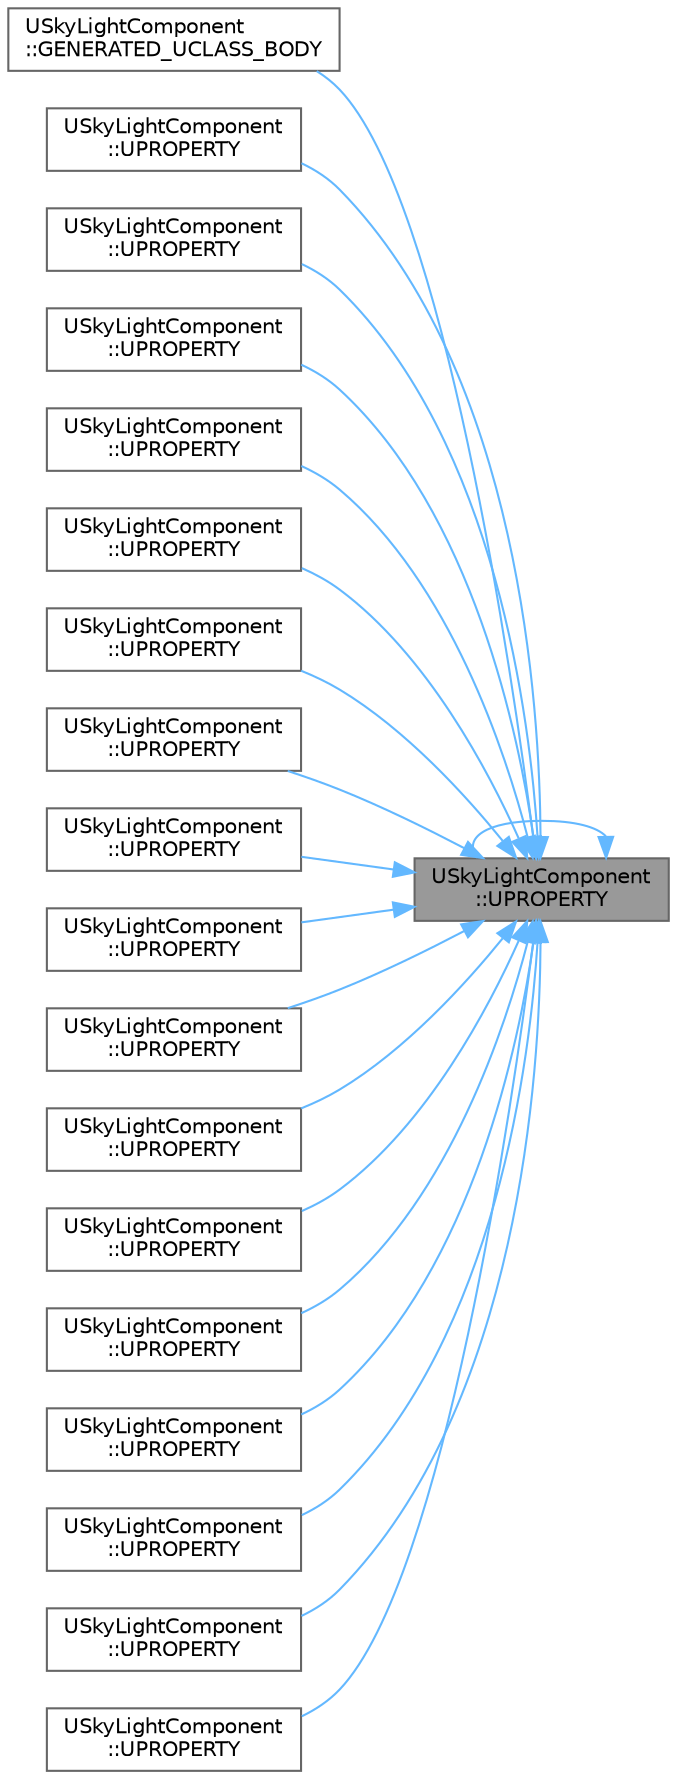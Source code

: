 digraph "USkyLightComponent::UPROPERTY"
{
 // INTERACTIVE_SVG=YES
 // LATEX_PDF_SIZE
  bgcolor="transparent";
  edge [fontname=Helvetica,fontsize=10,labelfontname=Helvetica,labelfontsize=10];
  node [fontname=Helvetica,fontsize=10,shape=box,height=0.2,width=0.4];
  rankdir="RL";
  Node1 [id="Node000001",label="USkyLightComponent\l::UPROPERTY",height=0.2,width=0.4,color="gray40", fillcolor="grey60", style="filled", fontcolor="black",tooltip="Indicates where to get the light contribution from."];
  Node1 -> Node2 [id="edge1_Node000001_Node000002",dir="back",color="steelblue1",style="solid",tooltip=" "];
  Node2 [id="Node000002",label="USkyLightComponent\l::GENERATED_UCLASS_BODY",height=0.2,width=0.4,color="grey40", fillcolor="white", style="filled",URL="$d5/d39/classUSkyLightComponent.html#a76e0ffc30de54f51bd3bb04b5598fe5f",tooltip="When enabled, the sky will be captured and convolved to achieve dynamic diffuse and specular environm..."];
  Node1 -> Node3 [id="edge2_Node000001_Node000003",dir="back",color="steelblue1",style="solid",tooltip=" "];
  Node3 [id="Node000003",label="USkyLightComponent\l::UPROPERTY",height=0.2,width=0.4,color="grey40", fillcolor="white", style="filled",URL="$d5/d39/classUSkyLightComponent.html#ae9104823387a4a9d26dbf578c827e5c1",tooltip="Only capture emissive materials."];
  Node1 -> Node4 [id="edge3_Node000001_Node000004",dir="back",color="steelblue1",style="solid",tooltip=" "];
  Node4 [id="Node000004",label="USkyLightComponent\l::UPROPERTY",height=0.2,width=0.4,color="grey40", fillcolor="white", style="filled",URL="$d5/d39/classUSkyLightComponent.html#a131e9e67ee73cf425d7dd87d5ece6374",tooltip="Tint color on occluded areas, artistic control."];
  Node1 -> Node5 [id="edge4_Node000001_Node000005",dir="back",color="steelblue1",style="solid",tooltip=" "];
  Node5 [id="Node000005",label="USkyLightComponent\l::UPROPERTY",height=0.2,width=0.4,color="grey40", fillcolor="white", style="filled",URL="$d5/d39/classUSkyLightComponent.html#a77c3cc1a9603ce98b879b915ec6221fc",tooltip=" "];
  Node1 -> Node6 [id="edge5_Node000001_Node000006",dir="back",color="steelblue1",style="solid",tooltip=" "];
  Node6 [id="Node000006",label="USkyLightComponent\l::UPROPERTY",height=0.2,width=0.4,color="grey40", fillcolor="white", style="filled",URL="$d5/d39/classUSkyLightComponent.html#abf26399e1612de7bb0c525b871518c19",tooltip="Distance from the sky light at which any geometry should be treated as part of the sky."];
  Node1 -> Node7 [id="edge6_Node000001_Node000007",dir="back",color="steelblue1",style="solid",tooltip=" "];
  Node7 [id="Node000007",label="USkyLightComponent\l::UPROPERTY",height=0.2,width=0.4,color="grey40", fillcolor="white", style="filled",URL="$d5/d39/classUSkyLightComponent.html#a5d556430a013db9459058278c022c912",tooltip="Maximum resolution for the very top processed cubemap mip."];
  Node1 -> Node8 [id="edge7_Node000001_Node000008",dir="back",color="steelblue1",style="solid",tooltip=" "];
  Node8 [id="Node000008",label="USkyLightComponent\l::UPROPERTY",height=0.2,width=0.4,color="grey40", fillcolor="white", style="filled",URL="$d5/d39/classUSkyLightComponent.html#a3e904e81417efc2634f8014e2c58c7f4",tooltip="Controls how occlusion from Distance Field Ambient Occlusion is combined with Screen Space Ambient Oc..."];
  Node1 -> Node1 [id="edge8_Node000001_Node000001",dir="back",color="steelblue1",style="solid",tooltip=" "];
  Node1 -> Node9 [id="edge9_Node000001_Node000009",dir="back",color="steelblue1",style="solid",tooltip=" "];
  Node9 [id="Node000009",label="USkyLightComponent\l::UPROPERTY",height=0.2,width=0.4,color="grey40", fillcolor="white", style="filled",URL="$d5/d39/classUSkyLightComponent.html#ab306b43a482549a0c3ca40c7ea707633",tooltip="Cubemap to use for sky lighting if SourceType is set to SLS_SpecifiedCubemap."];
  Node1 -> Node10 [id="edge10_Node000001_Node000010",dir="back",color="steelblue1",style="solid",tooltip=" "];
  Node10 [id="Node000010",label="USkyLightComponent\l::UPROPERTY",height=0.2,width=0.4,color="grey40", fillcolor="white", style="filled",URL="$d5/d39/classUSkyLightComponent.html#a3124682cdc3b6767f7db71972e6e56f0",tooltip="Whether all distant lighting from the lower hemisphere should be set to LowerHemisphereColor."];
  Node1 -> Node11 [id="edge11_Node000001_Node000011",dir="back",color="steelblue1",style="solid",tooltip=" "];
  Node11 [id="Node000011",label="USkyLightComponent\l::UPROPERTY",height=0.2,width=0.4,color="grey40", fillcolor="white", style="filled",URL="$d5/d39/classUSkyLightComponent.html#afbc2cffe7492c1866480285426ed2e8d",tooltip="Controls the cone aperture angle over which the sky occlusion due to volumetric clouds is evaluated."];
  Node1 -> Node12 [id="edge12_Node000001_Node000012",dir="back",color="steelblue1",style="solid",tooltip=" "];
  Node12 [id="Node000012",label="USkyLightComponent\l::UPROPERTY",height=0.2,width=0.4,color="grey40", fillcolor="white", style="filled",URL="$d5/d39/classUSkyLightComponent.html#a8a5184d2101c9f506bd5145d50dbfc02",tooltip="The world space radius of the cloud ambient occlusion map around the camera in kilometers."];
  Node1 -> Node13 [id="edge13_Node000001_Node000013",dir="back",color="steelblue1",style="solid",tooltip=" "];
  Node13 [id="Node000013",label="USkyLightComponent\l::UPROPERTY",height=0.2,width=0.4,color="grey40", fillcolor="white", style="filled",URL="$d5/d39/classUSkyLightComponent.html#a80cb80567dccd6ae619416b6c2bf6b8c",tooltip="Scale the cloud ambient occlusion map resolution, base resolution is 512."];
  Node1 -> Node14 [id="edge14_Node000001_Node000014",dir="back",color="steelblue1",style="solid",tooltip=" "];
  Node14 [id="Node000014",label="USkyLightComponent\l::UPROPERTY",height=0.2,width=0.4,color="grey40", fillcolor="white", style="filled",URL="$d5/d39/classUSkyLightComponent.html#afe568735a218142c157bd8f3170df399",tooltip="Whether the cloud should occlude sky contribution within the atmosphere (progressively fading multipl..."];
  Node1 -> Node15 [id="edge15_Node000001_Node000015",dir="back",color="steelblue1",style="solid",tooltip=" "];
  Node15 [id="Node000015",label="USkyLightComponent\l::UPROPERTY",height=0.2,width=0.4,color="grey40", fillcolor="white", style="filled",URL="$d5/d39/classUSkyLightComponent.html#a0da570f67d7e068f3f5ef23a02e13079",tooltip="Contrast S-curve applied to the computed AO."];
  Node1 -> Node16 [id="edge16_Node000001_Node000016",dir="back",color="steelblue1",style="solid",tooltip=" "];
  Node16 [id="Node000016",label="USkyLightComponent\l::UPROPERTY",height=0.2,width=0.4,color="grey40", fillcolor="white", style="filled",URL="$d5/d39/classUSkyLightComponent.html#a22c79f438b56432b213589a6e12e69be",tooltip="Controls the darkest that a fully occluded area can get."];
  Node1 -> Node17 [id="edge17_Node000001_Node000017",dir="back",color="steelblue1",style="solid",tooltip=" "];
  Node17 [id="Node000017",label="USkyLightComponent\l::UPROPERTY",height=0.2,width=0.4,color="grey40", fillcolor="white", style="filled",URL="$d5/d39/classUSkyLightComponent.html#a9084d7372fe774d37a554f9b43846a9f",tooltip="Exponent applied to the computed AO."];
  Node1 -> Node18 [id="edge18_Node000001_Node000018",dir="back",color="steelblue1",style="solid",tooltip=" "];
  Node18 [id="Node000018",label="USkyLightComponent\l::UPROPERTY",height=0.2,width=0.4,color="grey40", fillcolor="white", style="filled",URL="$d5/d39/classUSkyLightComponent.html#a49654a7b3e16ebe8a7093114d6f3c7e6",tooltip="Max distance that the occlusion of one point will affect another."];
  Node1 -> Node19 [id="edge19_Node000001_Node000019",dir="back",color="steelblue1",style="solid",tooltip=" "];
  Node19 [id="Node000019",label="USkyLightComponent\l::UPROPERTY",height=0.2,width=0.4,color="grey40", fillcolor="white", style="filled",URL="$d5/d39/classUSkyLightComponent.html#a15ddb9f0b4ffaafa59b43f875809841c",tooltip="Angle to rotate the source cubemap when SourceType is set to SLS_SpecifiedCubemap."];
}
